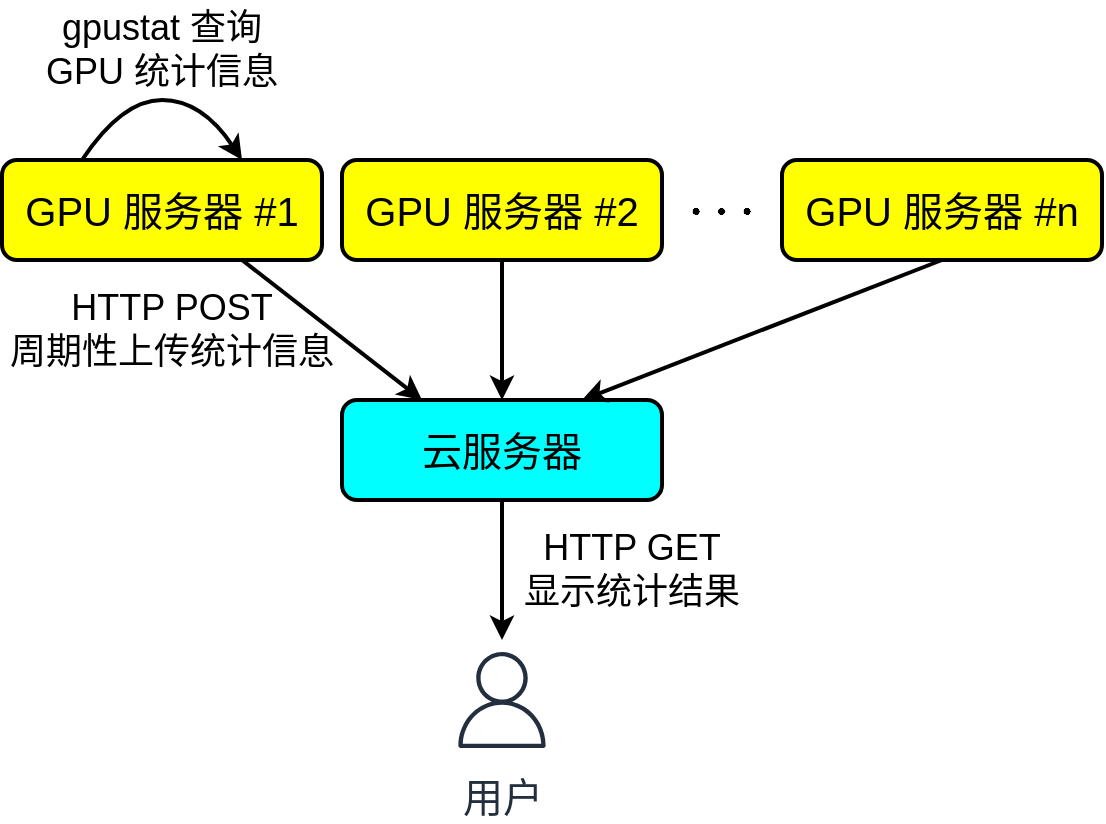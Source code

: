<mxfile version="20.3.0" type="device"><diagram id="bhSHe-ZGf-zNTI8R5U7N" name="第 1 页"><mxGraphModel dx="1119" dy="783" grid="1" gridSize="10" guides="1" tooltips="1" connect="1" arrows="1" fold="1" page="1" pageScale="1" pageWidth="827" pageHeight="1169" math="1" shadow="0"><root><mxCell id="0"/><mxCell id="1" parent="0"/><mxCell id="_cR4_b2YpWqL-nuAi4BY-1" value="用户" style="sketch=0;outlineConnect=0;fontColor=#232F3E;gradientColor=none;strokeColor=#232F3E;fillColor=#ffffff;dashed=0;verticalLabelPosition=bottom;verticalAlign=top;align=center;html=1;fontSize=20;fontStyle=0;aspect=fixed;shape=mxgraph.aws4.resourceIcon;resIcon=mxgraph.aws4.user;" vertex="1" parent="1"><mxGeometry x="330" y="360" width="60" height="60" as="geometry"/></mxCell><mxCell id="_cR4_b2YpWqL-nuAi4BY-2" value="云服务器" style="rounded=1;whiteSpace=wrap;html=1;fontSize=20;fillColor=#00FFFF;strokeWidth=2;" vertex="1" parent="1"><mxGeometry x="280" y="240" width="160" height="50" as="geometry"/></mxCell><mxCell id="_cR4_b2YpWqL-nuAi4BY-3" value="GPU 服务器 #1" style="rounded=1;whiteSpace=wrap;html=1;fontSize=20;fillColor=#FFFF00;strokeWidth=2;" vertex="1" parent="1"><mxGeometry x="110" y="120" width="160" height="50" as="geometry"/></mxCell><mxCell id="_cR4_b2YpWqL-nuAi4BY-4" value="GPU 服务器 #2" style="rounded=1;whiteSpace=wrap;html=1;fontSize=20;fillColor=#FFFF00;strokeWidth=2;" vertex="1" parent="1"><mxGeometry x="280" y="120" width="160" height="50" as="geometry"/></mxCell><mxCell id="_cR4_b2YpWqL-nuAi4BY-5" value="GPU 服务器 #n" style="rounded=1;whiteSpace=wrap;html=1;fontSize=20;fillColor=#FFFF00;strokeWidth=2;" vertex="1" parent="1"><mxGeometry x="500" y="120" width="160" height="50" as="geometry"/></mxCell><mxCell id="_cR4_b2YpWqL-nuAi4BY-6" value="$$\cdots$$" style="text;html=1;strokeColor=none;fillColor=none;align=center;verticalAlign=middle;whiteSpace=wrap;rounded=0;fontSize=24;" vertex="1" parent="1"><mxGeometry x="440" y="130" width="60" height="30" as="geometry"/></mxCell><mxCell id="_cR4_b2YpWqL-nuAi4BY-7" value="" style="endArrow=classic;html=1;rounded=0;fontSize=24;exitX=0.75;exitY=1;exitDx=0;exitDy=0;entryX=0.25;entryY=0;entryDx=0;entryDy=0;strokeWidth=2;" edge="1" parent="1" source="_cR4_b2YpWqL-nuAi4BY-3" target="_cR4_b2YpWqL-nuAi4BY-2"><mxGeometry width="50" height="50" relative="1" as="geometry"><mxPoint x="210" y="390" as="sourcePoint"/><mxPoint x="260" y="340" as="targetPoint"/></mxGeometry></mxCell><mxCell id="_cR4_b2YpWqL-nuAi4BY-9" value="" style="curved=1;endArrow=classic;html=1;rounded=0;fontSize=24;exitX=0.25;exitY=0;exitDx=0;exitDy=0;entryX=0.75;entryY=0;entryDx=0;entryDy=0;strokeWidth=2;" edge="1" parent="1" source="_cR4_b2YpWqL-nuAi4BY-3" target="_cR4_b2YpWqL-nuAi4BY-3"><mxGeometry width="50" height="50" relative="1" as="geometry"><mxPoint x="120" y="370" as="sourcePoint"/><mxPoint x="170" y="320" as="targetPoint"/><Array as="points"><mxPoint x="170" y="90"/><mxPoint x="210" y="90"/></Array></mxGeometry></mxCell><mxCell id="_cR4_b2YpWqL-nuAi4BY-10" value="gpustat 查询 GPU 统计信息" style="text;html=1;strokeColor=none;fillColor=none;align=center;verticalAlign=middle;whiteSpace=wrap;rounded=0;fontSize=18;" vertex="1" parent="1"><mxGeometry x="120" y="40" width="140" height="50" as="geometry"/></mxCell><mxCell id="_cR4_b2YpWqL-nuAi4BY-11" value="" style="endArrow=classic;html=1;rounded=0;fontSize=18;exitX=0.5;exitY=1;exitDx=0;exitDy=0;entryX=0.5;entryY=0;entryDx=0;entryDy=0;strokeWidth=2;" edge="1" parent="1" source="_cR4_b2YpWqL-nuAi4BY-4" target="_cR4_b2YpWqL-nuAi4BY-2"><mxGeometry width="50" height="50" relative="1" as="geometry"><mxPoint x="170" y="350" as="sourcePoint"/><mxPoint x="220" y="300" as="targetPoint"/></mxGeometry></mxCell><mxCell id="_cR4_b2YpWqL-nuAi4BY-12" value="" style="endArrow=classic;html=1;rounded=0;fontSize=18;entryX=0.75;entryY=0;entryDx=0;entryDy=0;strokeWidth=2;exitX=0.5;exitY=1;exitDx=0;exitDy=0;" edge="1" parent="1" source="_cR4_b2YpWqL-nuAi4BY-5" target="_cR4_b2YpWqL-nuAi4BY-2"><mxGeometry width="50" height="50" relative="1" as="geometry"><mxPoint x="580" y="180" as="sourcePoint"/><mxPoint x="620" y="280" as="targetPoint"/></mxGeometry></mxCell><mxCell id="_cR4_b2YpWqL-nuAi4BY-13" value="HTTP POST&lt;br&gt;周期性上传统计信息" style="text;html=1;strokeColor=none;fillColor=none;align=center;verticalAlign=middle;whiteSpace=wrap;rounded=0;fontSize=18;" vertex="1" parent="1"><mxGeometry x="110" y="180" width="170" height="50" as="geometry"/></mxCell><mxCell id="_cR4_b2YpWqL-nuAi4BY-15" value="" style="endArrow=classic;html=1;strokeWidth=2;fontSize=20;curved=1;exitX=0.5;exitY=1;exitDx=0;exitDy=0;" edge="1" parent="1" source="_cR4_b2YpWqL-nuAi4BY-2" target="_cR4_b2YpWqL-nuAi4BY-1"><mxGeometry width="50" height="50" relative="1" as="geometry"><mxPoint x="540" y="350" as="sourcePoint"/><mxPoint x="510" y="390" as="targetPoint"/></mxGeometry></mxCell><mxCell id="_cR4_b2YpWqL-nuAi4BY-17" value="HTTP GET&lt;br&gt;显示统计结果" style="text;html=1;strokeColor=none;fillColor=none;align=center;verticalAlign=middle;whiteSpace=wrap;rounded=0;fontSize=18;" vertex="1" parent="1"><mxGeometry x="370" y="300" width="110" height="50" as="geometry"/></mxCell></root></mxGraphModel></diagram></mxfile>